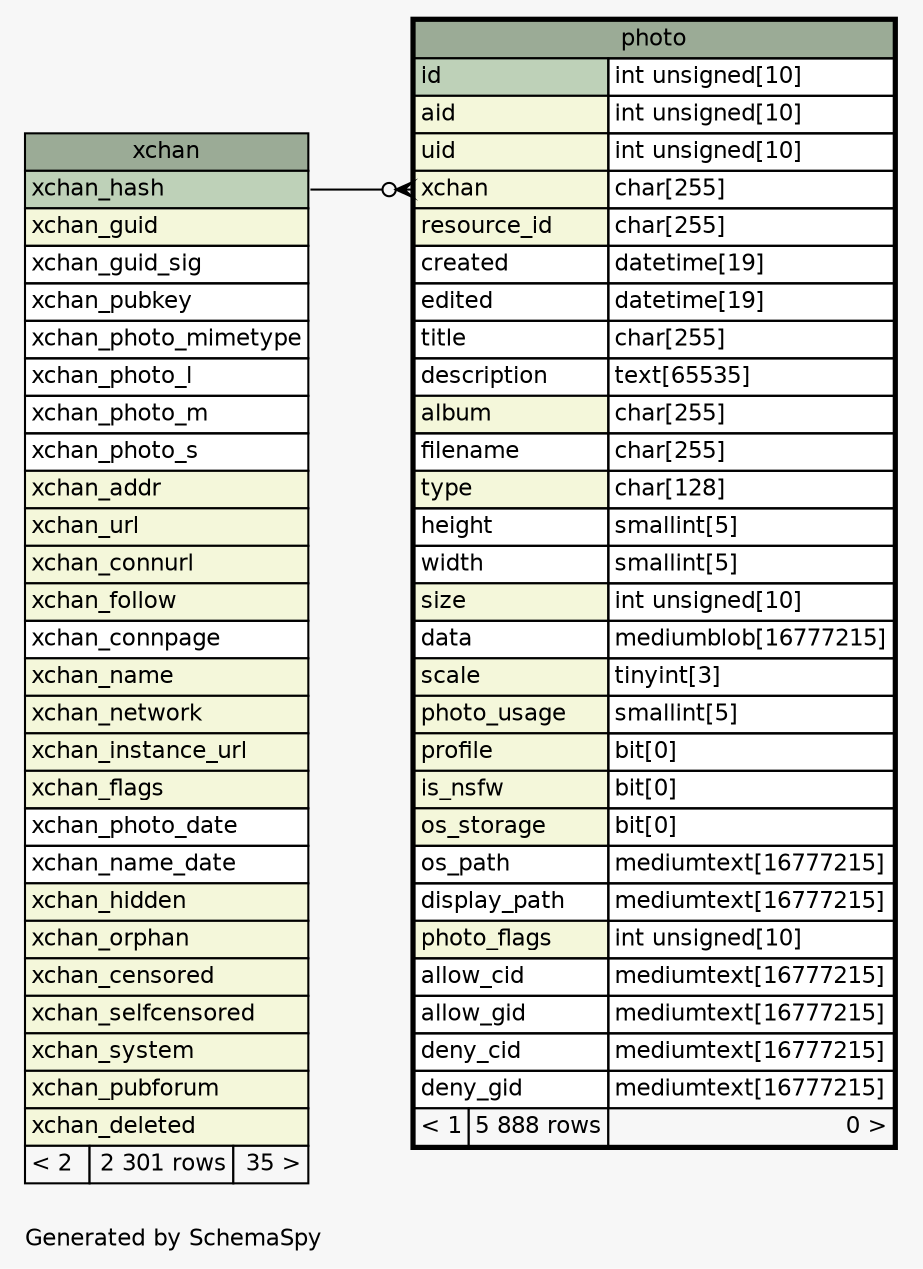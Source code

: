 // dot 2.26.3 on Linux 3.2.0-4-686-pae
// SchemaSpy rev 590
digraph "oneDegreeRelationshipsDiagram" {
  graph [
    rankdir="RL"
    bgcolor="#f7f7f7"
    label="\nGenerated by SchemaSpy"
    labeljust="l"
    nodesep="0.18"
    ranksep="0.46"
    fontname="Helvetica"
    fontsize="11"
  ];
  node [
    fontname="Helvetica"
    fontsize="11"
    shape="plaintext"
  ];
  edge [
    arrowsize="0.8"
  ];
  "photo":"xchan":w -> "xchan":"xchan_hash":e [arrowhead=none dir=back arrowtail=crowodot];
  "photo" [
    label=<
    <TABLE BORDER="2" CELLBORDER="1" CELLSPACING="0" BGCOLOR="#ffffff">
      <TR><TD COLSPAN="3" BGCOLOR="#9bab96" ALIGN="CENTER">photo</TD></TR>
      <TR><TD PORT="id" COLSPAN="2" BGCOLOR="#bed1b8" ALIGN="LEFT">id</TD><TD PORT="id.type" ALIGN="LEFT">int unsigned[10]</TD></TR>
      <TR><TD PORT="aid" COLSPAN="2" BGCOLOR="#f4f7da" ALIGN="LEFT">aid</TD><TD PORT="aid.type" ALIGN="LEFT">int unsigned[10]</TD></TR>
      <TR><TD PORT="uid" COLSPAN="2" BGCOLOR="#f4f7da" ALIGN="LEFT">uid</TD><TD PORT="uid.type" ALIGN="LEFT">int unsigned[10]</TD></TR>
      <TR><TD PORT="xchan" COLSPAN="2" BGCOLOR="#f4f7da" ALIGN="LEFT">xchan</TD><TD PORT="xchan.type" ALIGN="LEFT">char[255]</TD></TR>
      <TR><TD PORT="resource_id" COLSPAN="2" BGCOLOR="#f4f7da" ALIGN="LEFT">resource_id</TD><TD PORT="resource_id.type" ALIGN="LEFT">char[255]</TD></TR>
      <TR><TD PORT="created" COLSPAN="2" ALIGN="LEFT">created</TD><TD PORT="created.type" ALIGN="LEFT">datetime[19]</TD></TR>
      <TR><TD PORT="edited" COLSPAN="2" ALIGN="LEFT">edited</TD><TD PORT="edited.type" ALIGN="LEFT">datetime[19]</TD></TR>
      <TR><TD PORT="title" COLSPAN="2" ALIGN="LEFT">title</TD><TD PORT="title.type" ALIGN="LEFT">char[255]</TD></TR>
      <TR><TD PORT="description" COLSPAN="2" ALIGN="LEFT">description</TD><TD PORT="description.type" ALIGN="LEFT">text[65535]</TD></TR>
      <TR><TD PORT="album" COLSPAN="2" BGCOLOR="#f4f7da" ALIGN="LEFT">album</TD><TD PORT="album.type" ALIGN="LEFT">char[255]</TD></TR>
      <TR><TD PORT="filename" COLSPAN="2" ALIGN="LEFT">filename</TD><TD PORT="filename.type" ALIGN="LEFT">char[255]</TD></TR>
      <TR><TD PORT="type" COLSPAN="2" BGCOLOR="#f4f7da" ALIGN="LEFT">type</TD><TD PORT="type.type" ALIGN="LEFT">char[128]</TD></TR>
      <TR><TD PORT="height" COLSPAN="2" ALIGN="LEFT">height</TD><TD PORT="height.type" ALIGN="LEFT">smallint[5]</TD></TR>
      <TR><TD PORT="width" COLSPAN="2" ALIGN="LEFT">width</TD><TD PORT="width.type" ALIGN="LEFT">smallint[5]</TD></TR>
      <TR><TD PORT="size" COLSPAN="2" BGCOLOR="#f4f7da" ALIGN="LEFT">size</TD><TD PORT="size.type" ALIGN="LEFT">int unsigned[10]</TD></TR>
      <TR><TD PORT="data" COLSPAN="2" ALIGN="LEFT">data</TD><TD PORT="data.type" ALIGN="LEFT">mediumblob[16777215]</TD></TR>
      <TR><TD PORT="scale" COLSPAN="2" BGCOLOR="#f4f7da" ALIGN="LEFT">scale</TD><TD PORT="scale.type" ALIGN="LEFT">tinyint[3]</TD></TR>
      <TR><TD PORT="photo_usage" COLSPAN="2" BGCOLOR="#f4f7da" ALIGN="LEFT">photo_usage</TD><TD PORT="photo_usage.type" ALIGN="LEFT">smallint[5]</TD></TR>
      <TR><TD PORT="profile" COLSPAN="2" BGCOLOR="#f4f7da" ALIGN="LEFT">profile</TD><TD PORT="profile.type" ALIGN="LEFT">bit[0]</TD></TR>
      <TR><TD PORT="is_nsfw" COLSPAN="2" BGCOLOR="#f4f7da" ALIGN="LEFT">is_nsfw</TD><TD PORT="is_nsfw.type" ALIGN="LEFT">bit[0]</TD></TR>
      <TR><TD PORT="os_storage" COLSPAN="2" BGCOLOR="#f4f7da" ALIGN="LEFT">os_storage</TD><TD PORT="os_storage.type" ALIGN="LEFT">bit[0]</TD></TR>
      <TR><TD PORT="os_path" COLSPAN="2" ALIGN="LEFT">os_path</TD><TD PORT="os_path.type" ALIGN="LEFT">mediumtext[16777215]</TD></TR>
      <TR><TD PORT="display_path" COLSPAN="2" ALIGN="LEFT">display_path</TD><TD PORT="display_path.type" ALIGN="LEFT">mediumtext[16777215]</TD></TR>
      <TR><TD PORT="photo_flags" COLSPAN="2" BGCOLOR="#f4f7da" ALIGN="LEFT">photo_flags</TD><TD PORT="photo_flags.type" ALIGN="LEFT">int unsigned[10]</TD></TR>
      <TR><TD PORT="allow_cid" COLSPAN="2" ALIGN="LEFT">allow_cid</TD><TD PORT="allow_cid.type" ALIGN="LEFT">mediumtext[16777215]</TD></TR>
      <TR><TD PORT="allow_gid" COLSPAN="2" ALIGN="LEFT">allow_gid</TD><TD PORT="allow_gid.type" ALIGN="LEFT">mediumtext[16777215]</TD></TR>
      <TR><TD PORT="deny_cid" COLSPAN="2" ALIGN="LEFT">deny_cid</TD><TD PORT="deny_cid.type" ALIGN="LEFT">mediumtext[16777215]</TD></TR>
      <TR><TD PORT="deny_gid" COLSPAN="2" ALIGN="LEFT">deny_gid</TD><TD PORT="deny_gid.type" ALIGN="LEFT">mediumtext[16777215]</TD></TR>
      <TR><TD ALIGN="LEFT" BGCOLOR="#f7f7f7">&lt; 1</TD><TD ALIGN="RIGHT" BGCOLOR="#f7f7f7">5 888 rows</TD><TD ALIGN="RIGHT" BGCOLOR="#f7f7f7">0 &gt;</TD></TR>
    </TABLE>>
    URL="photo.html"
    tooltip="photo"
  ];
  "xchan" [
    label=<
    <TABLE BORDER="0" CELLBORDER="1" CELLSPACING="0" BGCOLOR="#ffffff">
      <TR><TD COLSPAN="3" BGCOLOR="#9bab96" ALIGN="CENTER">xchan</TD></TR>
      <TR><TD PORT="xchan_hash" COLSPAN="3" BGCOLOR="#bed1b8" ALIGN="LEFT">xchan_hash</TD></TR>
      <TR><TD PORT="xchan_guid" COLSPAN="3" BGCOLOR="#f4f7da" ALIGN="LEFT">xchan_guid</TD></TR>
      <TR><TD PORT="xchan_guid_sig" COLSPAN="3" ALIGN="LEFT">xchan_guid_sig</TD></TR>
      <TR><TD PORT="xchan_pubkey" COLSPAN="3" ALIGN="LEFT">xchan_pubkey</TD></TR>
      <TR><TD PORT="xchan_photo_mimetype" COLSPAN="3" ALIGN="LEFT">xchan_photo_mimetype</TD></TR>
      <TR><TD PORT="xchan_photo_l" COLSPAN="3" ALIGN="LEFT">xchan_photo_l</TD></TR>
      <TR><TD PORT="xchan_photo_m" COLSPAN="3" ALIGN="LEFT">xchan_photo_m</TD></TR>
      <TR><TD PORT="xchan_photo_s" COLSPAN="3" ALIGN="LEFT">xchan_photo_s</TD></TR>
      <TR><TD PORT="xchan_addr" COLSPAN="3" BGCOLOR="#f4f7da" ALIGN="LEFT">xchan_addr</TD></TR>
      <TR><TD PORT="xchan_url" COLSPAN="3" BGCOLOR="#f4f7da" ALIGN="LEFT">xchan_url</TD></TR>
      <TR><TD PORT="xchan_connurl" COLSPAN="3" BGCOLOR="#f4f7da" ALIGN="LEFT">xchan_connurl</TD></TR>
      <TR><TD PORT="xchan_follow" COLSPAN="3" BGCOLOR="#f4f7da" ALIGN="LEFT">xchan_follow</TD></TR>
      <TR><TD PORT="xchan_connpage" COLSPAN="3" ALIGN="LEFT">xchan_connpage</TD></TR>
      <TR><TD PORT="xchan_name" COLSPAN="3" BGCOLOR="#f4f7da" ALIGN="LEFT">xchan_name</TD></TR>
      <TR><TD PORT="xchan_network" COLSPAN="3" BGCOLOR="#f4f7da" ALIGN="LEFT">xchan_network</TD></TR>
      <TR><TD PORT="xchan_instance_url" COLSPAN="3" BGCOLOR="#f4f7da" ALIGN="LEFT">xchan_instance_url</TD></TR>
      <TR><TD PORT="xchan_flags" COLSPAN="3" BGCOLOR="#f4f7da" ALIGN="LEFT">xchan_flags</TD></TR>
      <TR><TD PORT="xchan_photo_date" COLSPAN="3" ALIGN="LEFT">xchan_photo_date</TD></TR>
      <TR><TD PORT="xchan_name_date" COLSPAN="3" ALIGN="LEFT">xchan_name_date</TD></TR>
      <TR><TD PORT="xchan_hidden" COLSPAN="3" BGCOLOR="#f4f7da" ALIGN="LEFT">xchan_hidden</TD></TR>
      <TR><TD PORT="xchan_orphan" COLSPAN="3" BGCOLOR="#f4f7da" ALIGN="LEFT">xchan_orphan</TD></TR>
      <TR><TD PORT="xchan_censored" COLSPAN="3" BGCOLOR="#f4f7da" ALIGN="LEFT">xchan_censored</TD></TR>
      <TR><TD PORT="xchan_selfcensored" COLSPAN="3" BGCOLOR="#f4f7da" ALIGN="LEFT">xchan_selfcensored</TD></TR>
      <TR><TD PORT="xchan_system" COLSPAN="3" BGCOLOR="#f4f7da" ALIGN="LEFT">xchan_system</TD></TR>
      <TR><TD PORT="xchan_pubforum" COLSPAN="3" BGCOLOR="#f4f7da" ALIGN="LEFT">xchan_pubforum</TD></TR>
      <TR><TD PORT="xchan_deleted" COLSPAN="3" BGCOLOR="#f4f7da" ALIGN="LEFT">xchan_deleted</TD></TR>
      <TR><TD ALIGN="LEFT" BGCOLOR="#f7f7f7">&lt; 2</TD><TD ALIGN="RIGHT" BGCOLOR="#f7f7f7">2 301 rows</TD><TD ALIGN="RIGHT" BGCOLOR="#f7f7f7">35 &gt;</TD></TR>
    </TABLE>>
    URL="xchan.html"
    tooltip="xchan"
  ];
}
